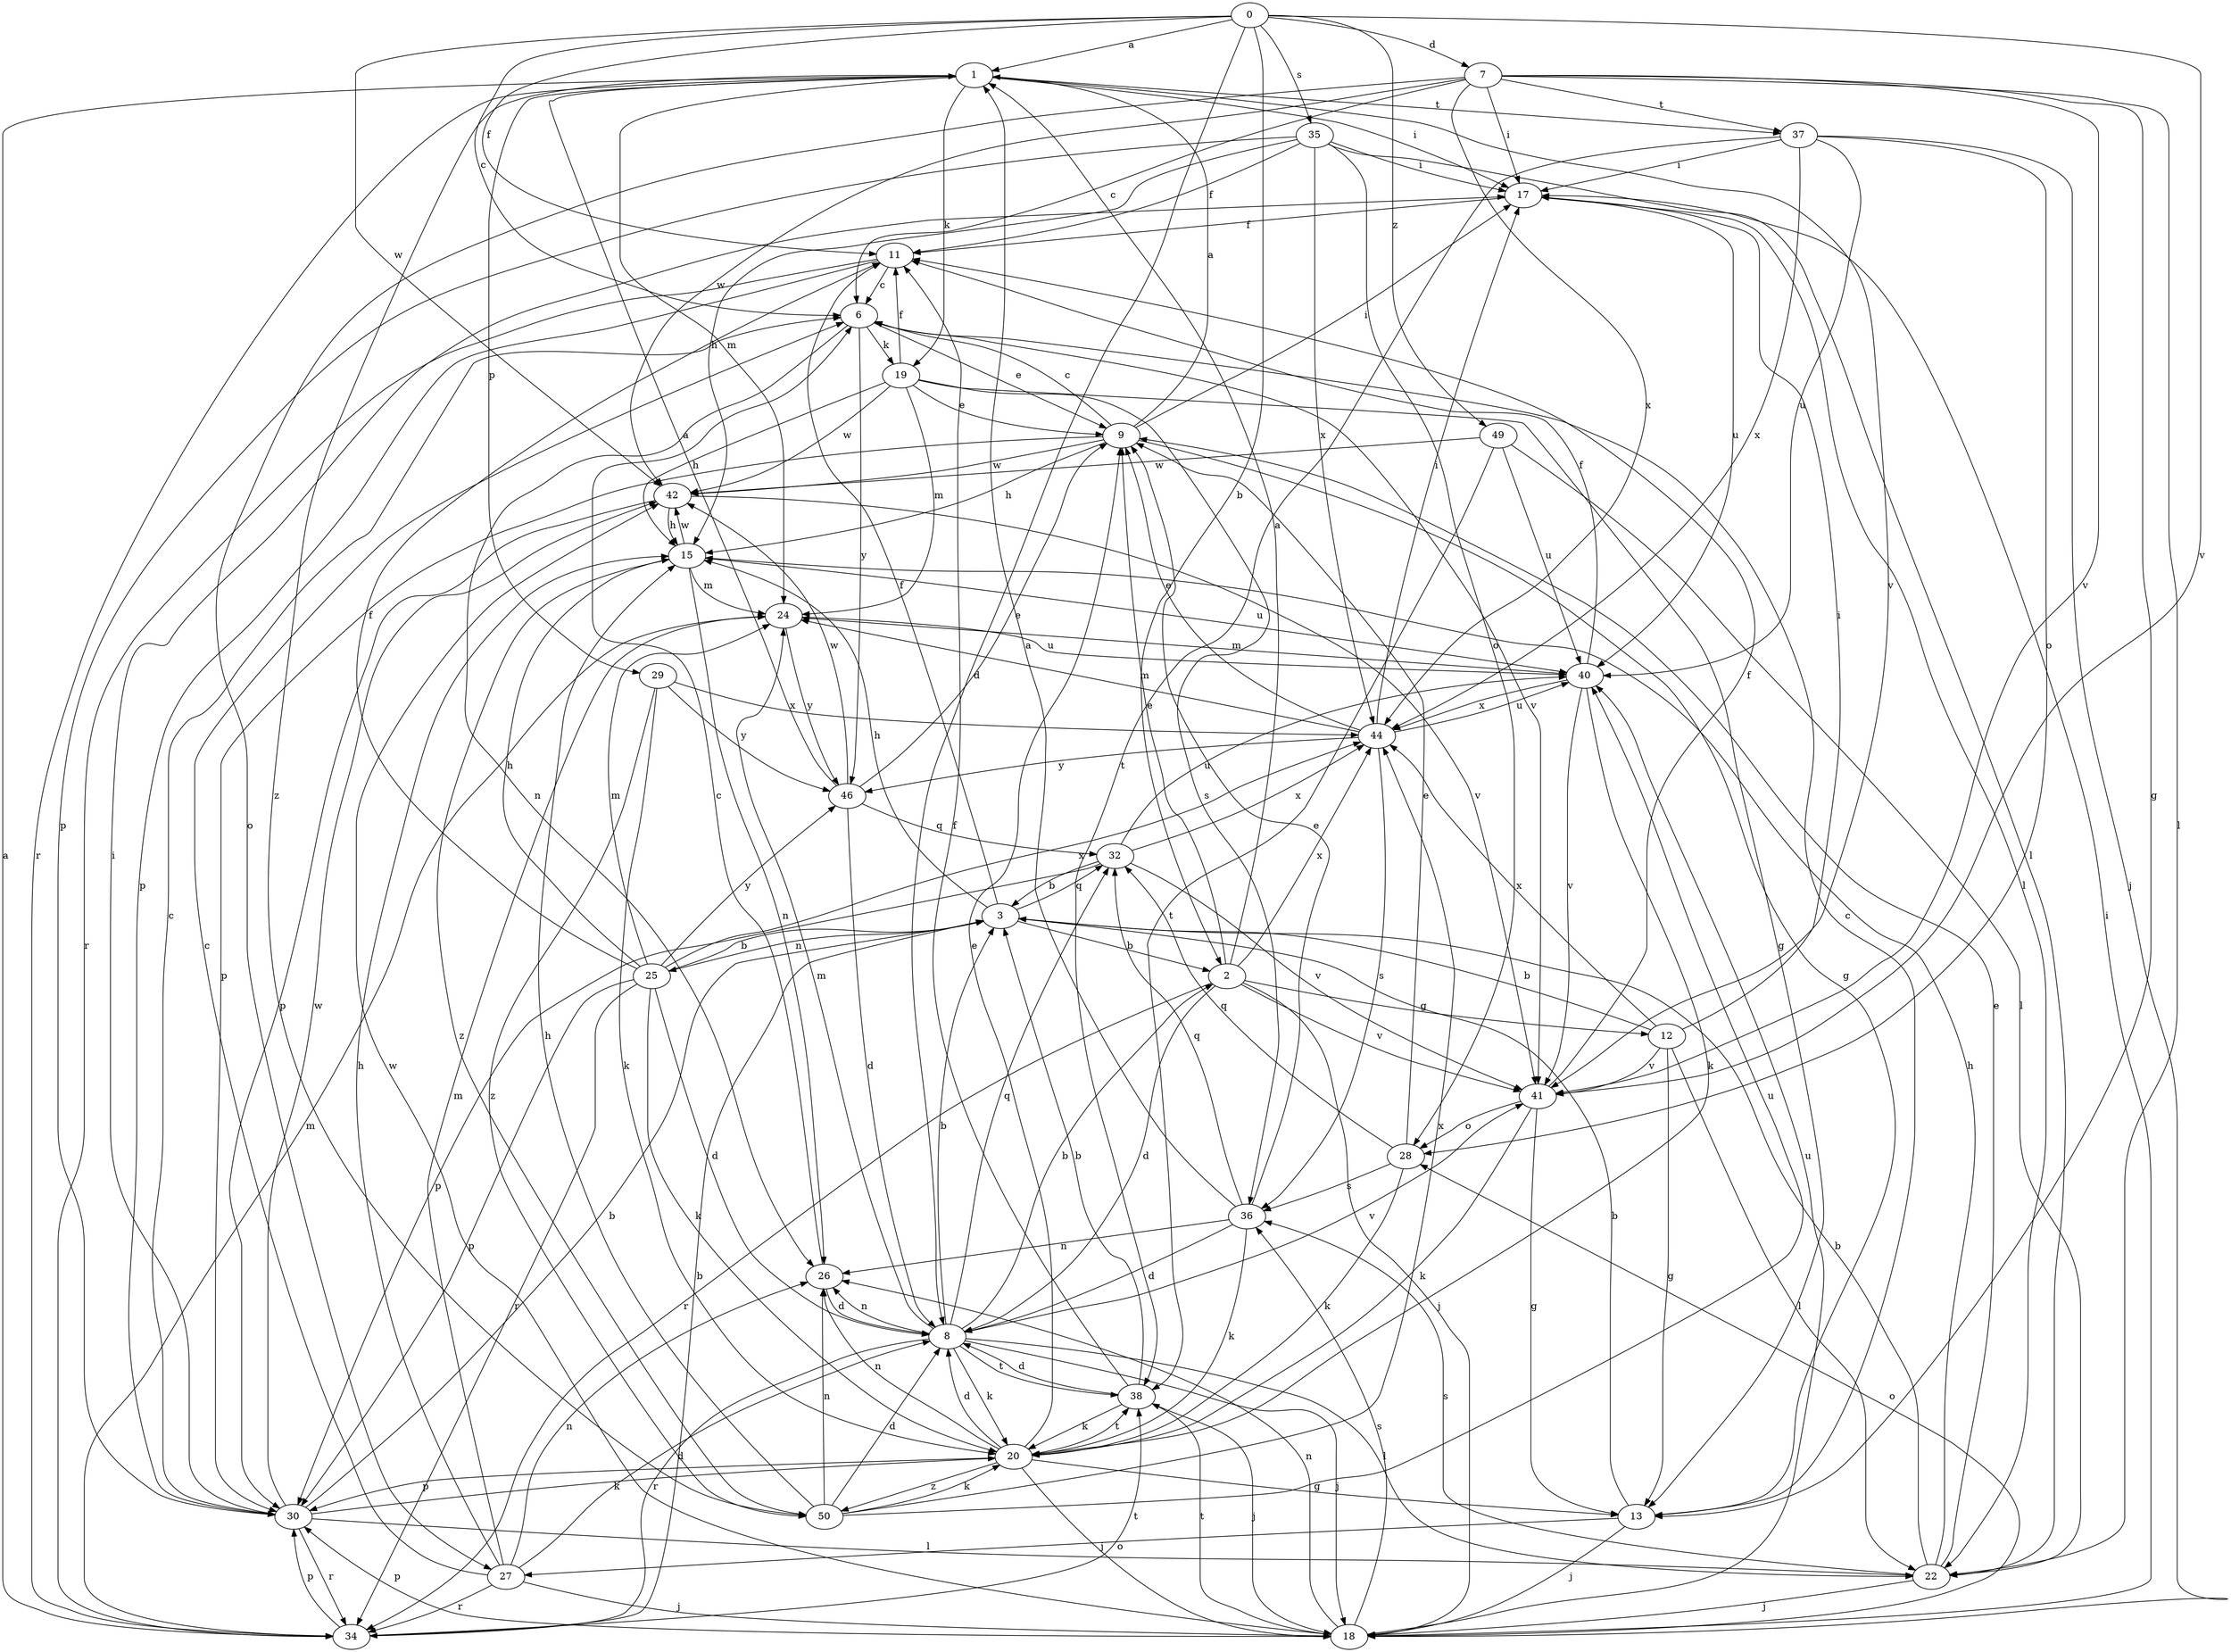 strict digraph  {
0;
1;
2;
3;
6;
7;
8;
9;
11;
12;
13;
15;
17;
18;
19;
20;
22;
24;
25;
26;
27;
28;
29;
30;
32;
34;
35;
36;
37;
38;
40;
41;
42;
44;
46;
49;
50;
0 -> 1  [label=a];
0 -> 2  [label=b];
0 -> 6  [label=c];
0 -> 7  [label=d];
0 -> 8  [label=d];
0 -> 11  [label=f];
0 -> 35  [label=s];
0 -> 41  [label=v];
0 -> 42  [label=w];
0 -> 49  [label=z];
1 -> 17  [label=i];
1 -> 19  [label=k];
1 -> 24  [label=m];
1 -> 29  [label=p];
1 -> 34  [label=r];
1 -> 37  [label=t];
1 -> 41  [label=v];
1 -> 50  [label=z];
2 -> 1  [label=a];
2 -> 8  [label=d];
2 -> 9  [label=e];
2 -> 12  [label=g];
2 -> 18  [label=j];
2 -> 34  [label=r];
2 -> 41  [label=v];
2 -> 44  [label=x];
3 -> 2  [label=b];
3 -> 11  [label=f];
3 -> 15  [label=h];
3 -> 25  [label=n];
3 -> 32  [label=q];
6 -> 9  [label=e];
6 -> 19  [label=k];
6 -> 26  [label=n];
6 -> 41  [label=v];
6 -> 46  [label=y];
7 -> 6  [label=c];
7 -> 13  [label=g];
7 -> 17  [label=i];
7 -> 22  [label=l];
7 -> 27  [label=o];
7 -> 37  [label=t];
7 -> 41  [label=v];
7 -> 42  [label=w];
7 -> 44  [label=x];
8 -> 2  [label=b];
8 -> 3  [label=b];
8 -> 18  [label=j];
8 -> 20  [label=k];
8 -> 22  [label=l];
8 -> 24  [label=m];
8 -> 26  [label=n];
8 -> 32  [label=q];
8 -> 34  [label=r];
8 -> 38  [label=t];
8 -> 41  [label=v];
9 -> 1  [label=a];
9 -> 6  [label=c];
9 -> 13  [label=g];
9 -> 15  [label=h];
9 -> 17  [label=i];
9 -> 30  [label=p];
9 -> 42  [label=w];
11 -> 6  [label=c];
11 -> 30  [label=p];
11 -> 34  [label=r];
12 -> 3  [label=b];
12 -> 13  [label=g];
12 -> 17  [label=i];
12 -> 22  [label=l];
12 -> 41  [label=v];
12 -> 44  [label=x];
13 -> 3  [label=b];
13 -> 6  [label=c];
13 -> 18  [label=j];
13 -> 27  [label=o];
15 -> 24  [label=m];
15 -> 26  [label=n];
15 -> 40  [label=u];
15 -> 42  [label=w];
15 -> 50  [label=z];
17 -> 11  [label=f];
17 -> 22  [label=l];
17 -> 40  [label=u];
18 -> 17  [label=i];
18 -> 26  [label=n];
18 -> 28  [label=o];
18 -> 30  [label=p];
18 -> 36  [label=s];
18 -> 38  [label=t];
18 -> 40  [label=u];
18 -> 42  [label=w];
19 -> 9  [label=e];
19 -> 11  [label=f];
19 -> 13  [label=g];
19 -> 15  [label=h];
19 -> 24  [label=m];
19 -> 36  [label=s];
19 -> 42  [label=w];
20 -> 8  [label=d];
20 -> 9  [label=e];
20 -> 13  [label=g];
20 -> 18  [label=j];
20 -> 26  [label=n];
20 -> 30  [label=p];
20 -> 38  [label=t];
20 -> 50  [label=z];
22 -> 3  [label=b];
22 -> 9  [label=e];
22 -> 15  [label=h];
22 -> 18  [label=j];
22 -> 36  [label=s];
24 -> 40  [label=u];
24 -> 46  [label=y];
25 -> 3  [label=b];
25 -> 8  [label=d];
25 -> 11  [label=f];
25 -> 15  [label=h];
25 -> 20  [label=k];
25 -> 24  [label=m];
25 -> 30  [label=p];
25 -> 34  [label=r];
25 -> 44  [label=x];
25 -> 46  [label=y];
26 -> 6  [label=c];
26 -> 8  [label=d];
27 -> 6  [label=c];
27 -> 8  [label=d];
27 -> 15  [label=h];
27 -> 18  [label=j];
27 -> 24  [label=m];
27 -> 26  [label=n];
27 -> 34  [label=r];
28 -> 9  [label=e];
28 -> 20  [label=k];
28 -> 32  [label=q];
28 -> 36  [label=s];
29 -> 20  [label=k];
29 -> 44  [label=x];
29 -> 46  [label=y];
29 -> 50  [label=z];
30 -> 3  [label=b];
30 -> 6  [label=c];
30 -> 17  [label=i];
30 -> 20  [label=k];
30 -> 22  [label=l];
30 -> 34  [label=r];
30 -> 42  [label=w];
32 -> 3  [label=b];
32 -> 30  [label=p];
32 -> 40  [label=u];
32 -> 41  [label=v];
32 -> 44  [label=x];
34 -> 1  [label=a];
34 -> 3  [label=b];
34 -> 24  [label=m];
34 -> 30  [label=p];
34 -> 38  [label=t];
35 -> 11  [label=f];
35 -> 15  [label=h];
35 -> 17  [label=i];
35 -> 22  [label=l];
35 -> 28  [label=o];
35 -> 30  [label=p];
35 -> 44  [label=x];
36 -> 1  [label=a];
36 -> 8  [label=d];
36 -> 9  [label=e];
36 -> 20  [label=k];
36 -> 26  [label=n];
36 -> 32  [label=q];
37 -> 17  [label=i];
37 -> 18  [label=j];
37 -> 28  [label=o];
37 -> 38  [label=t];
37 -> 40  [label=u];
37 -> 44  [label=x];
38 -> 3  [label=b];
38 -> 8  [label=d];
38 -> 11  [label=f];
38 -> 18  [label=j];
38 -> 20  [label=k];
40 -> 11  [label=f];
40 -> 20  [label=k];
40 -> 24  [label=m];
40 -> 41  [label=v];
40 -> 44  [label=x];
41 -> 11  [label=f];
41 -> 13  [label=g];
41 -> 20  [label=k];
41 -> 28  [label=o];
42 -> 15  [label=h];
42 -> 30  [label=p];
42 -> 41  [label=v];
44 -> 9  [label=e];
44 -> 17  [label=i];
44 -> 24  [label=m];
44 -> 36  [label=s];
44 -> 40  [label=u];
44 -> 46  [label=y];
46 -> 1  [label=a];
46 -> 8  [label=d];
46 -> 9  [label=e];
46 -> 32  [label=q];
46 -> 42  [label=w];
49 -> 22  [label=l];
49 -> 38  [label=t];
49 -> 40  [label=u];
49 -> 42  [label=w];
50 -> 8  [label=d];
50 -> 15  [label=h];
50 -> 20  [label=k];
50 -> 26  [label=n];
50 -> 40  [label=u];
50 -> 44  [label=x];
}
